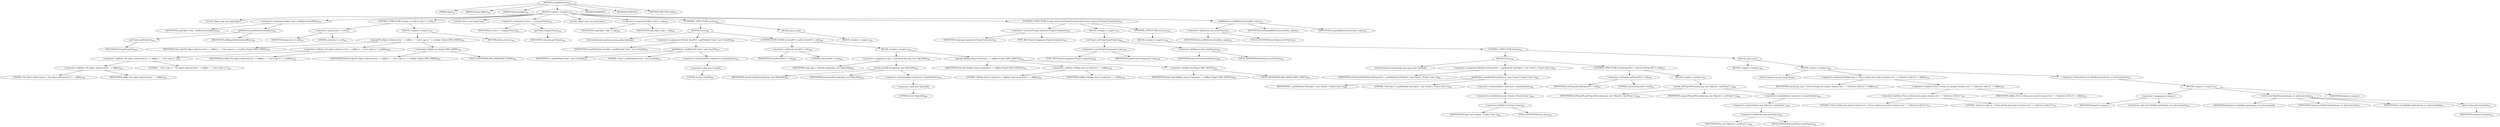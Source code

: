 digraph "copyReference" {  
"1153" [label = <(METHOD,copyReference)<SUB>535</SUB>> ]
"52" [label = <(PARAM,this)<SUB>535</SUB>> ]
"1154" [label = <(PARAM,String oldKey)<SUB>535</SUB>> ]
"1155" [label = <(PARAM,String newKey)<SUB>535</SUB>> ]
"1156" [label = <(BLOCK,&lt;empty&gt;,&lt;empty&gt;)<SUB>535</SUB>> ]
"1157" [label = <(LOCAL,Object orig: java.lang.Object)> ]
"1158" [label = <(&lt;operator&gt;.assignment,Object orig = getReference(oldKey))<SUB>536</SUB>> ]
"1159" [label = <(IDENTIFIER,orig,Object orig = getReference(oldKey))<SUB>536</SUB>> ]
"1160" [label = <(getReference,getReference(oldKey))<SUB>536</SUB>> ]
"1161" [label = <(getProject,getProject())<SUB>536</SUB>> ]
"51" [label = <(IDENTIFIER,this,getProject())<SUB>536</SUB>> ]
"1162" [label = <(IDENTIFIER,oldKey,getReference(oldKey))<SUB>536</SUB>> ]
"1163" [label = <(CONTROL_STRUCTURE,if (orig == null),if (orig == null))<SUB>537</SUB>> ]
"1164" [label = <(&lt;operator&gt;.equals,orig == null)<SUB>537</SUB>> ]
"1165" [label = <(IDENTIFIER,orig,orig == null)<SUB>537</SUB>> ]
"1166" [label = <(LITERAL,null,orig == null)<SUB>537</SUB>> ]
"1167" [label = <(BLOCK,&lt;empty&gt;,&lt;empty&gt;)<SUB>537</SUB>> ]
"1168" [label = <(log,log(&quot;No object referenced by &quot; + oldKey + &quot;. Can't copy to &quot; + newKey, Project.MSG_WARN))<SUB>538</SUB>> ]
"53" [label = <(IDENTIFIER,this,log(&quot;No object referenced by &quot; + oldKey + &quot;. Can't copy to &quot; + newKey, Project.MSG_WARN))<SUB>538</SUB>> ]
"1169" [label = <(&lt;operator&gt;.addition,&quot;No object referenced by &quot; + oldKey + &quot;. Can't copy to &quot; + newKey)<SUB>538</SUB>> ]
"1170" [label = <(&lt;operator&gt;.addition,&quot;No object referenced by &quot; + oldKey + &quot;. Can't copy to &quot;)<SUB>538</SUB>> ]
"1171" [label = <(&lt;operator&gt;.addition,&quot;No object referenced by &quot; + oldKey)<SUB>538</SUB>> ]
"1172" [label = <(LITERAL,&quot;No object referenced by &quot;,&quot;No object referenced by &quot; + oldKey)<SUB>538</SUB>> ]
"1173" [label = <(IDENTIFIER,oldKey,&quot;No object referenced by &quot; + oldKey)<SUB>538</SUB>> ]
"1174" [label = <(LITERAL,&quot;. Can't copy to &quot;,&quot;No object referenced by &quot; + oldKey + &quot;. Can't copy to &quot;)<SUB>538</SUB>> ]
"1175" [label = <(IDENTIFIER,newKey,&quot;No object referenced by &quot; + oldKey + &quot;. Can't copy to &quot; + newKey)<SUB>539</SUB>> ]
"1176" [label = <(&lt;operator&gt;.fieldAccess,Project.MSG_WARN)<SUB>540</SUB>> ]
"1177" [label = <(IDENTIFIER,Project,log(&quot;No object referenced by &quot; + oldKey + &quot;. Can't copy to &quot; + newKey, Project.MSG_WARN))<SUB>540</SUB>> ]
"1178" [label = <(FIELD_IDENTIFIER,MSG_WARN,MSG_WARN)<SUB>540</SUB>> ]
"1179" [label = <(RETURN,return;,return;)<SUB>541</SUB>> ]
"1180" [label = <(LOCAL,Class c: java.lang.Class)> ]
"1181" [label = <(&lt;operator&gt;.assignment,Class c = orig.getClass())<SUB>544</SUB>> ]
"1182" [label = <(IDENTIFIER,c,Class c = orig.getClass())<SUB>544</SUB>> ]
"1183" [label = <(getClass,orig.getClass())<SUB>544</SUB>> ]
"1184" [label = <(IDENTIFIER,orig,orig.getClass())<SUB>544</SUB>> ]
"1185" [label = <(LOCAL,Object copy: java.lang.Object)> ]
"1186" [label = <(&lt;operator&gt;.assignment,Object copy = orig)<SUB>545</SUB>> ]
"1187" [label = <(IDENTIFIER,copy,Object copy = orig)<SUB>545</SUB>> ]
"1188" [label = <(IDENTIFIER,orig,Object copy = orig)<SUB>545</SUB>> ]
"1189" [label = <(CONTROL_STRUCTURE,try,try)<SUB>546</SUB>> ]
"1190" [label = <(BLOCK,try,try)<SUB>546</SUB>> ]
"1191" [label = <(LOCAL,Method cloneM: java.lang.reflect.Method)> ]
"1192" [label = <(&lt;operator&gt;.assignment,Method cloneM = c.getMethod(&quot;clone&quot;, new Class[0]))<SUB>547</SUB>> ]
"1193" [label = <(IDENTIFIER,cloneM,Method cloneM = c.getMethod(&quot;clone&quot;, new Class[0]))<SUB>547</SUB>> ]
"1194" [label = <(getMethod,c.getMethod(&quot;clone&quot;, new Class[0]))<SUB>547</SUB>> ]
"1195" [label = <(IDENTIFIER,c,c.getMethod(&quot;clone&quot;, new Class[0]))<SUB>547</SUB>> ]
"1196" [label = <(LITERAL,&quot;clone&quot;,c.getMethod(&quot;clone&quot;, new Class[0]))<SUB>547</SUB>> ]
"1197" [label = <(&lt;operator&gt;.arrayInitializer,&lt;operator&gt;.arrayInitializer)<SUB>547</SUB>> ]
"1198" [label = <(&lt;operator&gt;.alloc,new Class[0])> ]
"1199" [label = <(LITERAL,0,new Class[0])<SUB>547</SUB>> ]
"1200" [label = <(CONTROL_STRUCTURE,if (cloneM != null),if (cloneM != null))<SUB>548</SUB>> ]
"1201" [label = <(&lt;operator&gt;.notEquals,cloneM != null)<SUB>548</SUB>> ]
"1202" [label = <(IDENTIFIER,cloneM,cloneM != null)<SUB>548</SUB>> ]
"1203" [label = <(LITERAL,null,cloneM != null)<SUB>548</SUB>> ]
"1204" [label = <(BLOCK,&lt;empty&gt;,&lt;empty&gt;)<SUB>548</SUB>> ]
"1205" [label = <(&lt;operator&gt;.assignment,copy = cloneM.invoke(orig, new Object[0]))<SUB>549</SUB>> ]
"1206" [label = <(IDENTIFIER,copy,copy = cloneM.invoke(orig, new Object[0]))<SUB>549</SUB>> ]
"1207" [label = <(invoke,cloneM.invoke(orig, new Object[0]))<SUB>549</SUB>> ]
"1208" [label = <(IDENTIFIER,cloneM,cloneM.invoke(orig, new Object[0]))<SUB>549</SUB>> ]
"1209" [label = <(IDENTIFIER,orig,cloneM.invoke(orig, new Object[0]))<SUB>549</SUB>> ]
"1210" [label = <(&lt;operator&gt;.arrayInitializer,&lt;operator&gt;.arrayInitializer)<SUB>549</SUB>> ]
"1211" [label = <(&lt;operator&gt;.alloc,new Object[0])> ]
"1212" [label = <(LITERAL,0,new Object[0])<SUB>549</SUB>> ]
"1213" [label = <(log,log(&quot;Adding clone of reference &quot; + oldKey, Project.MSG_DEBUG))<SUB>550</SUB>> ]
"54" [label = <(IDENTIFIER,this,log(&quot;Adding clone of reference &quot; + oldKey, Project.MSG_DEBUG))<SUB>550</SUB>> ]
"1214" [label = <(&lt;operator&gt;.addition,&quot;Adding clone of reference &quot; + oldKey)<SUB>550</SUB>> ]
"1215" [label = <(LITERAL,&quot;Adding clone of reference &quot;,&quot;Adding clone of reference &quot; + oldKey)<SUB>550</SUB>> ]
"1216" [label = <(IDENTIFIER,oldKey,&quot;Adding clone of reference &quot; + oldKey)<SUB>550</SUB>> ]
"1217" [label = <(&lt;operator&gt;.fieldAccess,Project.MSG_DEBUG)<SUB>550</SUB>> ]
"1218" [label = <(IDENTIFIER,Project,log(&quot;Adding clone of reference &quot; + oldKey, Project.MSG_DEBUG))<SUB>550</SUB>> ]
"1219" [label = <(FIELD_IDENTIFIER,MSG_DEBUG,MSG_DEBUG)<SUB>550</SUB>> ]
"1220" [label = <(BLOCK,catch,catch)> ]
"1221" [label = <(BLOCK,&lt;empty&gt;,&lt;empty&gt;)<SUB>552</SUB>> ]
"1222" [label = <(CONTROL_STRUCTURE,if (copy instanceof ProjectComponent),if (copy instanceof ProjectComponent))<SUB>557</SUB>> ]
"1223" [label = <(&lt;operator&gt;.instanceOf,copy instanceof ProjectComponent)<SUB>557</SUB>> ]
"1224" [label = <(IDENTIFIER,copy,copy instanceof ProjectComponent)<SUB>557</SUB>> ]
"1225" [label = <(TYPE_REF,ProjectComponent,ProjectComponent)<SUB>557</SUB>> ]
"1226" [label = <(BLOCK,&lt;empty&gt;,&lt;empty&gt;)<SUB>557</SUB>> ]
"1227" [label = <(setProject,setProject(newProject))<SUB>558</SUB>> ]
"1228" [label = <(&lt;operator&gt;.cast,(ProjectComponent) copy)<SUB>558</SUB>> ]
"1229" [label = <(TYPE_REF,ProjectComponent,ProjectComponent)<SUB>558</SUB>> ]
"1230" [label = <(IDENTIFIER,copy,(ProjectComponent) copy)<SUB>558</SUB>> ]
"1231" [label = <(&lt;operator&gt;.fieldAccess,this.newProject)<SUB>558</SUB>> ]
"1232" [label = <(IDENTIFIER,this,setProject(newProject))<SUB>558</SUB>> ]
"1233" [label = <(FIELD_IDENTIFIER,newProject,newProject)<SUB>558</SUB>> ]
"1234" [label = <(CONTROL_STRUCTURE,else,else)<SUB>559</SUB>> ]
"1235" [label = <(BLOCK,&lt;empty&gt;,&lt;empty&gt;)<SUB>559</SUB>> ]
"1236" [label = <(CONTROL_STRUCTURE,try,try)<SUB>560</SUB>> ]
"1237" [label = <(BLOCK,try,try)<SUB>560</SUB>> ]
"1238" [label = <(LOCAL,Method setProjectM: java.lang.reflect.Method)> ]
"1239" [label = <(&lt;operator&gt;.assignment,Method setProjectM = c.getMethod(&quot;setProject&quot;, new Class[] { Project.class }))<SUB>561</SUB>> ]
"1240" [label = <(IDENTIFIER,setProjectM,Method setProjectM = c.getMethod(&quot;setProject&quot;, new Class[] { Project.class }))<SUB>561</SUB>> ]
"1241" [label = <(getMethod,c.getMethod(&quot;setProject&quot;, new Class[] { Project.class }))<SUB>562</SUB>> ]
"1242" [label = <(IDENTIFIER,c,c.getMethod(&quot;setProject&quot;, new Class[] { Project.class }))<SUB>562</SUB>> ]
"1243" [label = <(LITERAL,&quot;setProject&quot;,c.getMethod(&quot;setProject&quot;, new Class[] { Project.class }))<SUB>562</SUB>> ]
"1244" [label = <(&lt;operator&gt;.arrayInitializer,&lt;operator&gt;.arrayInitializer)<SUB>562</SUB>> ]
"1245" [label = <(&lt;operator&gt;.arrayInitializer,new Class[] { Project.class })<SUB>562</SUB>> ]
"1246" [label = <(&lt;operator&gt;.fieldAccess,Project.class)<SUB>562</SUB>> ]
"1247" [label = <(IDENTIFIER,Project,new Class[] { Project.class })<SUB>562</SUB>> ]
"1248" [label = <(FIELD_IDENTIFIER,class,class)<SUB>562</SUB>> ]
"1249" [label = <(CONTROL_STRUCTURE,if (setProjectM != null),if (setProjectM != null))<SUB>563</SUB>> ]
"1250" [label = <(&lt;operator&gt;.notEquals,setProjectM != null)<SUB>563</SUB>> ]
"1251" [label = <(IDENTIFIER,setProjectM,setProjectM != null)<SUB>563</SUB>> ]
"1252" [label = <(LITERAL,null,setProjectM != null)<SUB>563</SUB>> ]
"1253" [label = <(BLOCK,&lt;empty&gt;,&lt;empty&gt;)<SUB>563</SUB>> ]
"1254" [label = <(invoke,setProjectM.invoke(copy, new Object[] { newProject }))<SUB>564</SUB>> ]
"1255" [label = <(IDENTIFIER,setProjectM,setProjectM.invoke(copy, new Object[] { newProject }))<SUB>564</SUB>> ]
"1256" [label = <(IDENTIFIER,copy,setProjectM.invoke(copy, new Object[] { newProject }))<SUB>564</SUB>> ]
"1257" [label = <(&lt;operator&gt;.arrayInitializer,&lt;operator&gt;.arrayInitializer)<SUB>564</SUB>> ]
"1258" [label = <(&lt;operator&gt;.arrayInitializer,new Object[] { newProject })<SUB>564</SUB>> ]
"1259" [label = <(&lt;operator&gt;.fieldAccess,this.newProject)<SUB>564</SUB>> ]
"1260" [label = <(IDENTIFIER,this,new Object[] { newProject })<SUB>564</SUB>> ]
"1261" [label = <(FIELD_IDENTIFIER,newProject,newProject)<SUB>564</SUB>> ]
"1262" [label = <(BLOCK,catch,catch)> ]
"1263" [label = <(BLOCK,&lt;empty&gt;,&lt;empty&gt;)<SUB>566</SUB>> ]
"1264" [label = <(BLOCK,&lt;empty&gt;,&lt;empty&gt;)<SUB>569</SUB>> ]
"1265" [label = <(LOCAL,String msg: java.lang.String)> ]
"1266" [label = <(&lt;operator&gt;.assignment,String msg = &quot;Error setting new project instance for &quot; + &quot;reference with id &quot; + oldKey)<SUB>570</SUB>> ]
"1267" [label = <(IDENTIFIER,msg,String msg = &quot;Error setting new project instance for &quot; + &quot;reference with id &quot; + oldKey)<SUB>570</SUB>> ]
"1268" [label = <(&lt;operator&gt;.addition,&quot;Error setting new project instance for &quot; + &quot;reference with id &quot; + oldKey)<SUB>570</SUB>> ]
"1269" [label = <(&lt;operator&gt;.addition,&quot;Error setting new project instance for &quot; + &quot;reference with id &quot;)<SUB>570</SUB>> ]
"1270" [label = <(LITERAL,&quot;Error setting new project instance for &quot;,&quot;Error setting new project instance for &quot; + &quot;reference with id &quot;)<SUB>570</SUB>> ]
"1271" [label = <(LITERAL,&quot;reference with id &quot;,&quot;Error setting new project instance for &quot; + &quot;reference with id &quot;)<SUB>571</SUB>> ]
"1272" [label = <(IDENTIFIER,oldKey,&quot;Error setting new project instance for &quot; + &quot;reference with id &quot; + oldKey)<SUB>571</SUB>> ]
"1273" [label = <(&lt;operator&gt;.throw,throw new BuildException(msg, e2, getLocation());)<SUB>572</SUB>> ]
"1274" [label = <(BLOCK,&lt;empty&gt;,&lt;empty&gt;)<SUB>572</SUB>> ]
"1275" [label = <(&lt;operator&gt;.assignment,&lt;empty&gt;)> ]
"1276" [label = <(IDENTIFIER,$obj14,&lt;empty&gt;)> ]
"1277" [label = <(&lt;operator&gt;.alloc,new BuildException(msg, e2, getLocation()))<SUB>572</SUB>> ]
"1278" [label = <(&lt;init&gt;,new BuildException(msg, e2, getLocation()))<SUB>572</SUB>> ]
"1279" [label = <(IDENTIFIER,$obj14,new BuildException(msg, e2, getLocation()))> ]
"1280" [label = <(IDENTIFIER,msg,new BuildException(msg, e2, getLocation()))<SUB>572</SUB>> ]
"1281" [label = <(IDENTIFIER,e2,new BuildException(msg, e2, getLocation()))<SUB>572</SUB>> ]
"1282" [label = <(getLocation,getLocation())<SUB>572</SUB>> ]
"55" [label = <(IDENTIFIER,this,getLocation())<SUB>572</SUB>> ]
"1283" [label = <(IDENTIFIER,$obj14,&lt;empty&gt;)> ]
"1284" [label = <(addReference,addReference(newKey, copy))<SUB>575</SUB>> ]
"1285" [label = <(&lt;operator&gt;.fieldAccess,this.newProject)<SUB>575</SUB>> ]
"1286" [label = <(IDENTIFIER,this,addReference(newKey, copy))<SUB>575</SUB>> ]
"1287" [label = <(FIELD_IDENTIFIER,newProject,newProject)<SUB>575</SUB>> ]
"1288" [label = <(IDENTIFIER,newKey,addReference(newKey, copy))<SUB>575</SUB>> ]
"1289" [label = <(IDENTIFIER,copy,addReference(newKey, copy))<SUB>575</SUB>> ]
"1290" [label = <(MODIFIER,PRIVATE)> ]
"1291" [label = <(MODIFIER,VIRTUAL)> ]
"1292" [label = <(METHOD_RETURN,void)<SUB>535</SUB>> ]
  "1153" -> "52" 
  "1153" -> "1154" 
  "1153" -> "1155" 
  "1153" -> "1156" 
  "1153" -> "1290" 
  "1153" -> "1291" 
  "1153" -> "1292" 
  "1156" -> "1157" 
  "1156" -> "1158" 
  "1156" -> "1163" 
  "1156" -> "1180" 
  "1156" -> "1181" 
  "1156" -> "1185" 
  "1156" -> "1186" 
  "1156" -> "1189" 
  "1156" -> "1222" 
  "1156" -> "1284" 
  "1158" -> "1159" 
  "1158" -> "1160" 
  "1160" -> "1161" 
  "1160" -> "1162" 
  "1161" -> "51" 
  "1163" -> "1164" 
  "1163" -> "1167" 
  "1164" -> "1165" 
  "1164" -> "1166" 
  "1167" -> "1168" 
  "1167" -> "1179" 
  "1168" -> "53" 
  "1168" -> "1169" 
  "1168" -> "1176" 
  "1169" -> "1170" 
  "1169" -> "1175" 
  "1170" -> "1171" 
  "1170" -> "1174" 
  "1171" -> "1172" 
  "1171" -> "1173" 
  "1176" -> "1177" 
  "1176" -> "1178" 
  "1181" -> "1182" 
  "1181" -> "1183" 
  "1183" -> "1184" 
  "1186" -> "1187" 
  "1186" -> "1188" 
  "1189" -> "1190" 
  "1189" -> "1220" 
  "1190" -> "1191" 
  "1190" -> "1192" 
  "1190" -> "1200" 
  "1192" -> "1193" 
  "1192" -> "1194" 
  "1194" -> "1195" 
  "1194" -> "1196" 
  "1194" -> "1197" 
  "1197" -> "1198" 
  "1198" -> "1199" 
  "1200" -> "1201" 
  "1200" -> "1204" 
  "1201" -> "1202" 
  "1201" -> "1203" 
  "1204" -> "1205" 
  "1204" -> "1213" 
  "1205" -> "1206" 
  "1205" -> "1207" 
  "1207" -> "1208" 
  "1207" -> "1209" 
  "1207" -> "1210" 
  "1210" -> "1211" 
  "1211" -> "1212" 
  "1213" -> "54" 
  "1213" -> "1214" 
  "1213" -> "1217" 
  "1214" -> "1215" 
  "1214" -> "1216" 
  "1217" -> "1218" 
  "1217" -> "1219" 
  "1220" -> "1221" 
  "1222" -> "1223" 
  "1222" -> "1226" 
  "1222" -> "1234" 
  "1223" -> "1224" 
  "1223" -> "1225" 
  "1226" -> "1227" 
  "1227" -> "1228" 
  "1227" -> "1231" 
  "1228" -> "1229" 
  "1228" -> "1230" 
  "1231" -> "1232" 
  "1231" -> "1233" 
  "1234" -> "1235" 
  "1235" -> "1236" 
  "1236" -> "1237" 
  "1236" -> "1262" 
  "1237" -> "1238" 
  "1237" -> "1239" 
  "1237" -> "1249" 
  "1239" -> "1240" 
  "1239" -> "1241" 
  "1241" -> "1242" 
  "1241" -> "1243" 
  "1241" -> "1244" 
  "1244" -> "1245" 
  "1245" -> "1246" 
  "1246" -> "1247" 
  "1246" -> "1248" 
  "1249" -> "1250" 
  "1249" -> "1253" 
  "1250" -> "1251" 
  "1250" -> "1252" 
  "1253" -> "1254" 
  "1254" -> "1255" 
  "1254" -> "1256" 
  "1254" -> "1257" 
  "1257" -> "1258" 
  "1258" -> "1259" 
  "1259" -> "1260" 
  "1259" -> "1261" 
  "1262" -> "1263" 
  "1262" -> "1264" 
  "1264" -> "1265" 
  "1264" -> "1266" 
  "1264" -> "1273" 
  "1266" -> "1267" 
  "1266" -> "1268" 
  "1268" -> "1269" 
  "1268" -> "1272" 
  "1269" -> "1270" 
  "1269" -> "1271" 
  "1273" -> "1274" 
  "1274" -> "1275" 
  "1274" -> "1278" 
  "1274" -> "1283" 
  "1275" -> "1276" 
  "1275" -> "1277" 
  "1278" -> "1279" 
  "1278" -> "1280" 
  "1278" -> "1281" 
  "1278" -> "1282" 
  "1282" -> "55" 
  "1284" -> "1285" 
  "1284" -> "1288" 
  "1284" -> "1289" 
  "1285" -> "1286" 
  "1285" -> "1287" 
}
